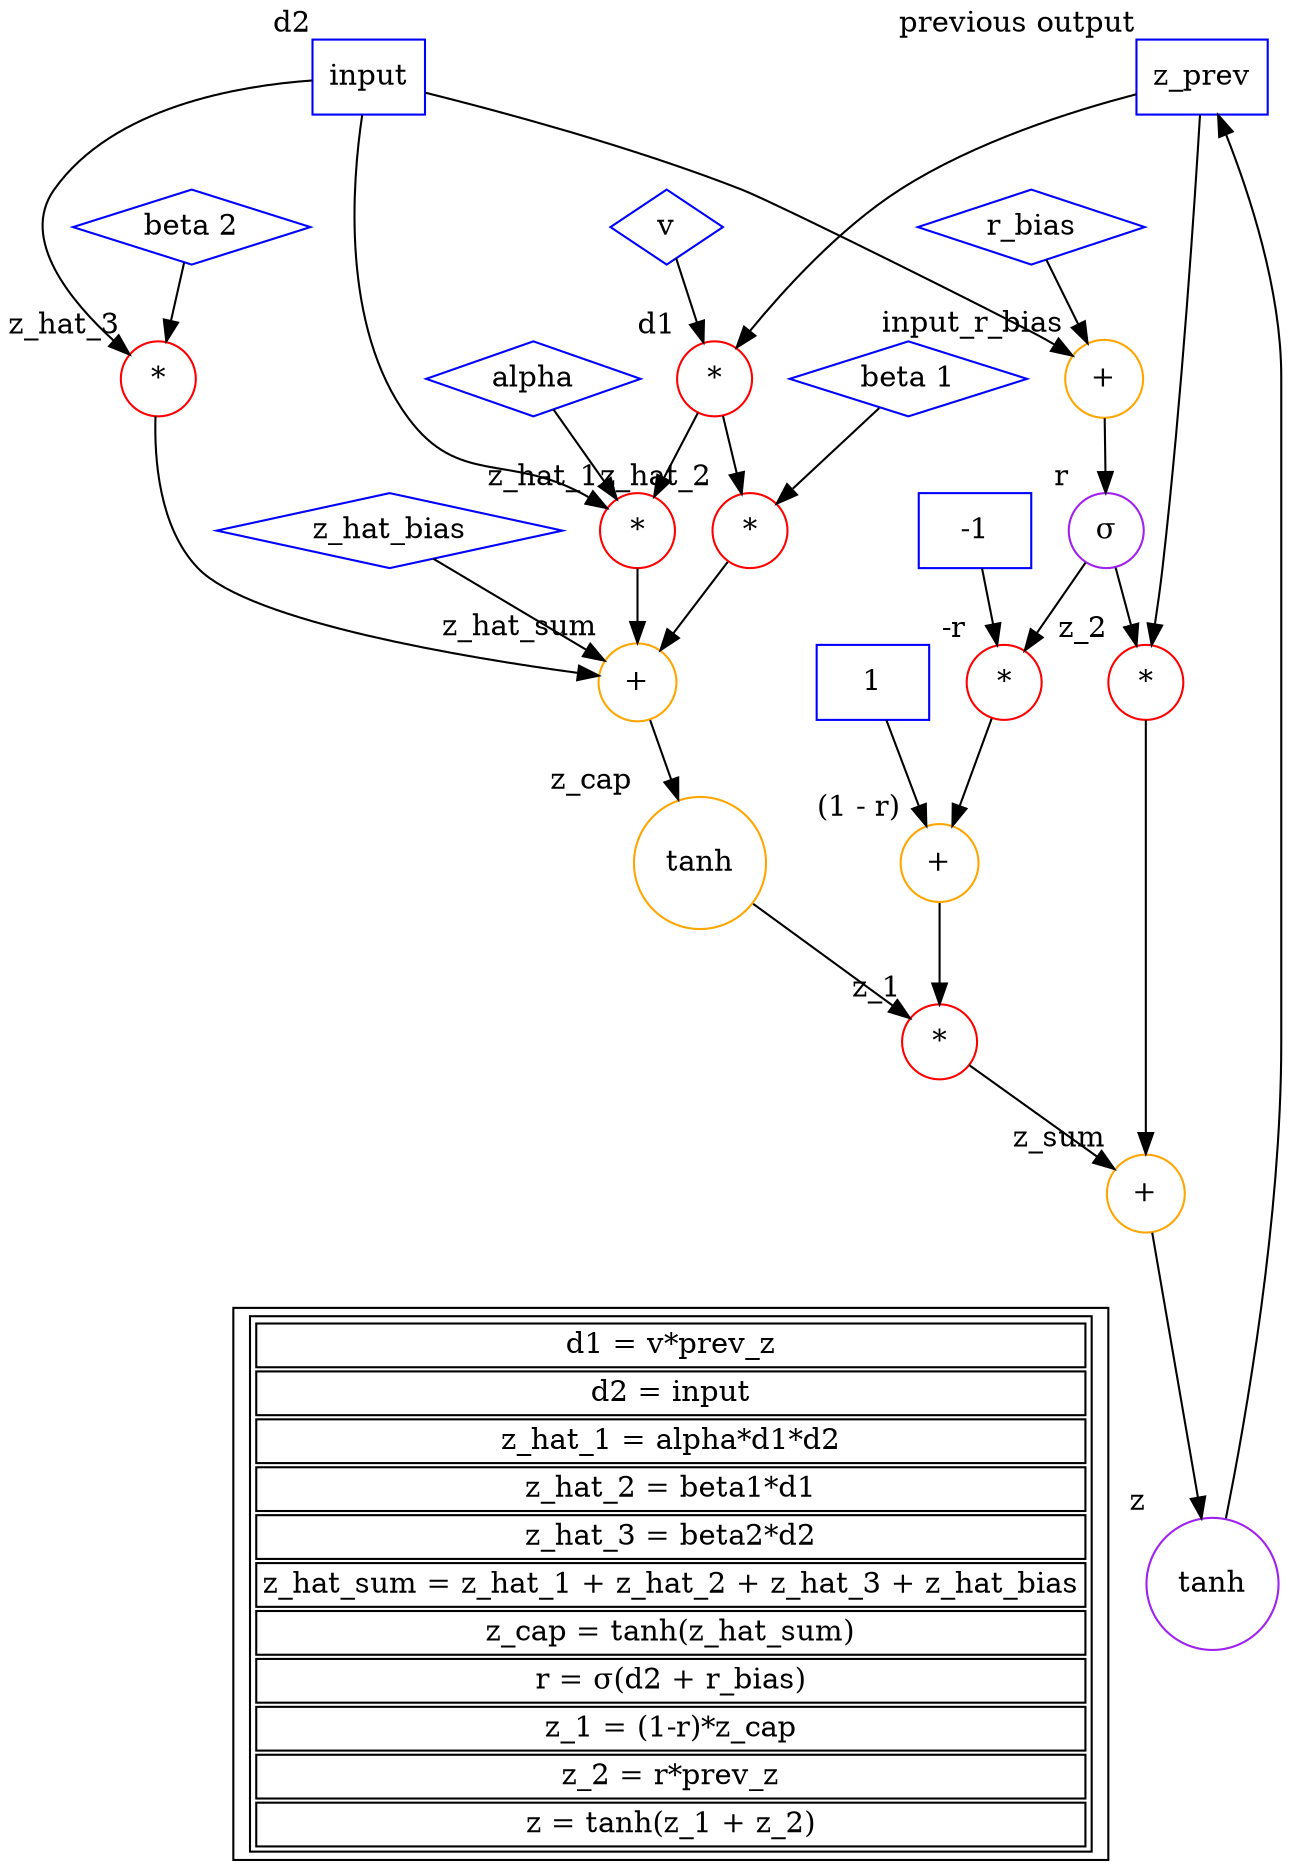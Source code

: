 digraph CNN {
	{
		rank = source;
        z_prev      [shape=box,color=blue,label="z_prev",xlabel="previous output"];
        input       [shape=box,color=blue,label="input", xlabel="d2"];
	}


    v               [shape=diamond,color=blue,label="v"];
    d1              [shape=circle,color=red,label="*", xlabel="d1"];

    z_prev -> d1;
    v -> d1;

    alpha           [shape=diamond,color=blue,label="alpha"];

    z_hat_1         [shape=circle,color=red,label="*",xlabel="z_hat_1"]

    alpha -> z_hat_1;
    d1 -> z_hat_1;
    input -> z_hat_1;

    z_hat_2         [shape=circle,color=red,label="*",xlabel="z_hat_2"]
    beta_1          [shape=diamond,color=blue,label="beta 1"];

    beta_1 -> z_hat_2;
    d1 -> z_hat_2;

    z_hat_3         [shape=circle,color=red,label="*",xlabel="z_hat_3"]
    beta_2          [shape=diamond,color=blue,label="beta 2"];

    beta_2 -> z_hat_3;
    input -> z_hat_3;

    z_hat_sum       [shape=circle,color=orange,label="+",xlabel="z_hat_sum"];
    z_hat_bias      [shape=diamond,color=blue,label="z_hat_bias"];

    z_hat_1 -> z_hat_sum;
    z_hat_2 -> z_hat_sum;
    z_hat_3 -> z_hat_sum;
    z_hat_bias -> z_hat_sum;

    z_cap           [shape=circle,color=orange,label="tanh",xlabel="z_cap"];

    z_hat_sum -> z_cap;

    input_r_bias    [shape=circle,color=orange,label="+",xlabel="input_r_bias"];
    r_bias          [shape=diamond,color=blue,label="r_bias"];

    input -> input_r_bias;
    r_bias -> input_r_bias;

    //r               [shape=circle,color=purple,label="sigmoid",xlabel="r"];
    r               [shape=circle,color=purple,label="&sigma;",xlabel="r"];

    input_r_bias -> r;

    neg_1           [shape=box,color=blue,label="-1"];
    neg_r           [shape=circle,color=red,label="*", xlabel="-r"]

    neg_1 -> neg_r;
    r -> neg_r;

    plus_1          [shape=box,color=blue,label="1"];
    one_minus_r     [shape=circle,color=orange,label="+",xlabel="(1 - r)"];

    plus_1 -> one_minus_r;
    neg_r -> one_minus_r;

    z_1            [shape=circle,color=red,label="*",xlabel="z_1"]

    z_cap -> z_1;
    one_minus_r -> z_1;

    z_2            [shape=circle,color=red,label="*",xlabel="z_2"]
    r -> z_2;
    z_prev -> z_2;

    z_sum          [shape=circle,color=orange,label="+",xlabel="z_sum"];
    z_1 -> z_sum;
    z_2 -> z_sum;



	{
		rank = sink;
				/*<tr><td>r = sigmoid(d2 + r_bias)</td></tr>*/
        legend          [shape=box,label=<<table>
            <tr><td>d1 = v*prev_z</td></tr>
            <tr><td>d2 = input</td></tr>
            <tr><td>z_hat_1 = alpha*d1*d2</td></tr>
            <tr><td>z_hat_2 = beta1*d1</td></tr>
            <tr><td>z_hat_3 = beta2*d2</td></tr>
            <tr><td>z_hat_sum = z_hat_1 + z_hat_2 + z_hat_3 + z_hat_bias</td></tr>
            <tr><td>z_cap = tanh(z_hat_sum)</td></tr>

            <tr><td>r = &sigma;(d2 + r_bias)</td></tr>
            <tr><td>z_1 = (1-r)*z_cap</td></tr>
            <tr><td>z_2 = r*prev_z</td></tr>
            <tr><td>z = tanh(z_1 + z_2)</td></tr>
                    </table>>]

        z              [shape=circle,color=purple,label="tanh",xlabel="z"];
    }

    z_sum -> z;
    legend -> z [style=invis];
    z -> z_prev;

}

